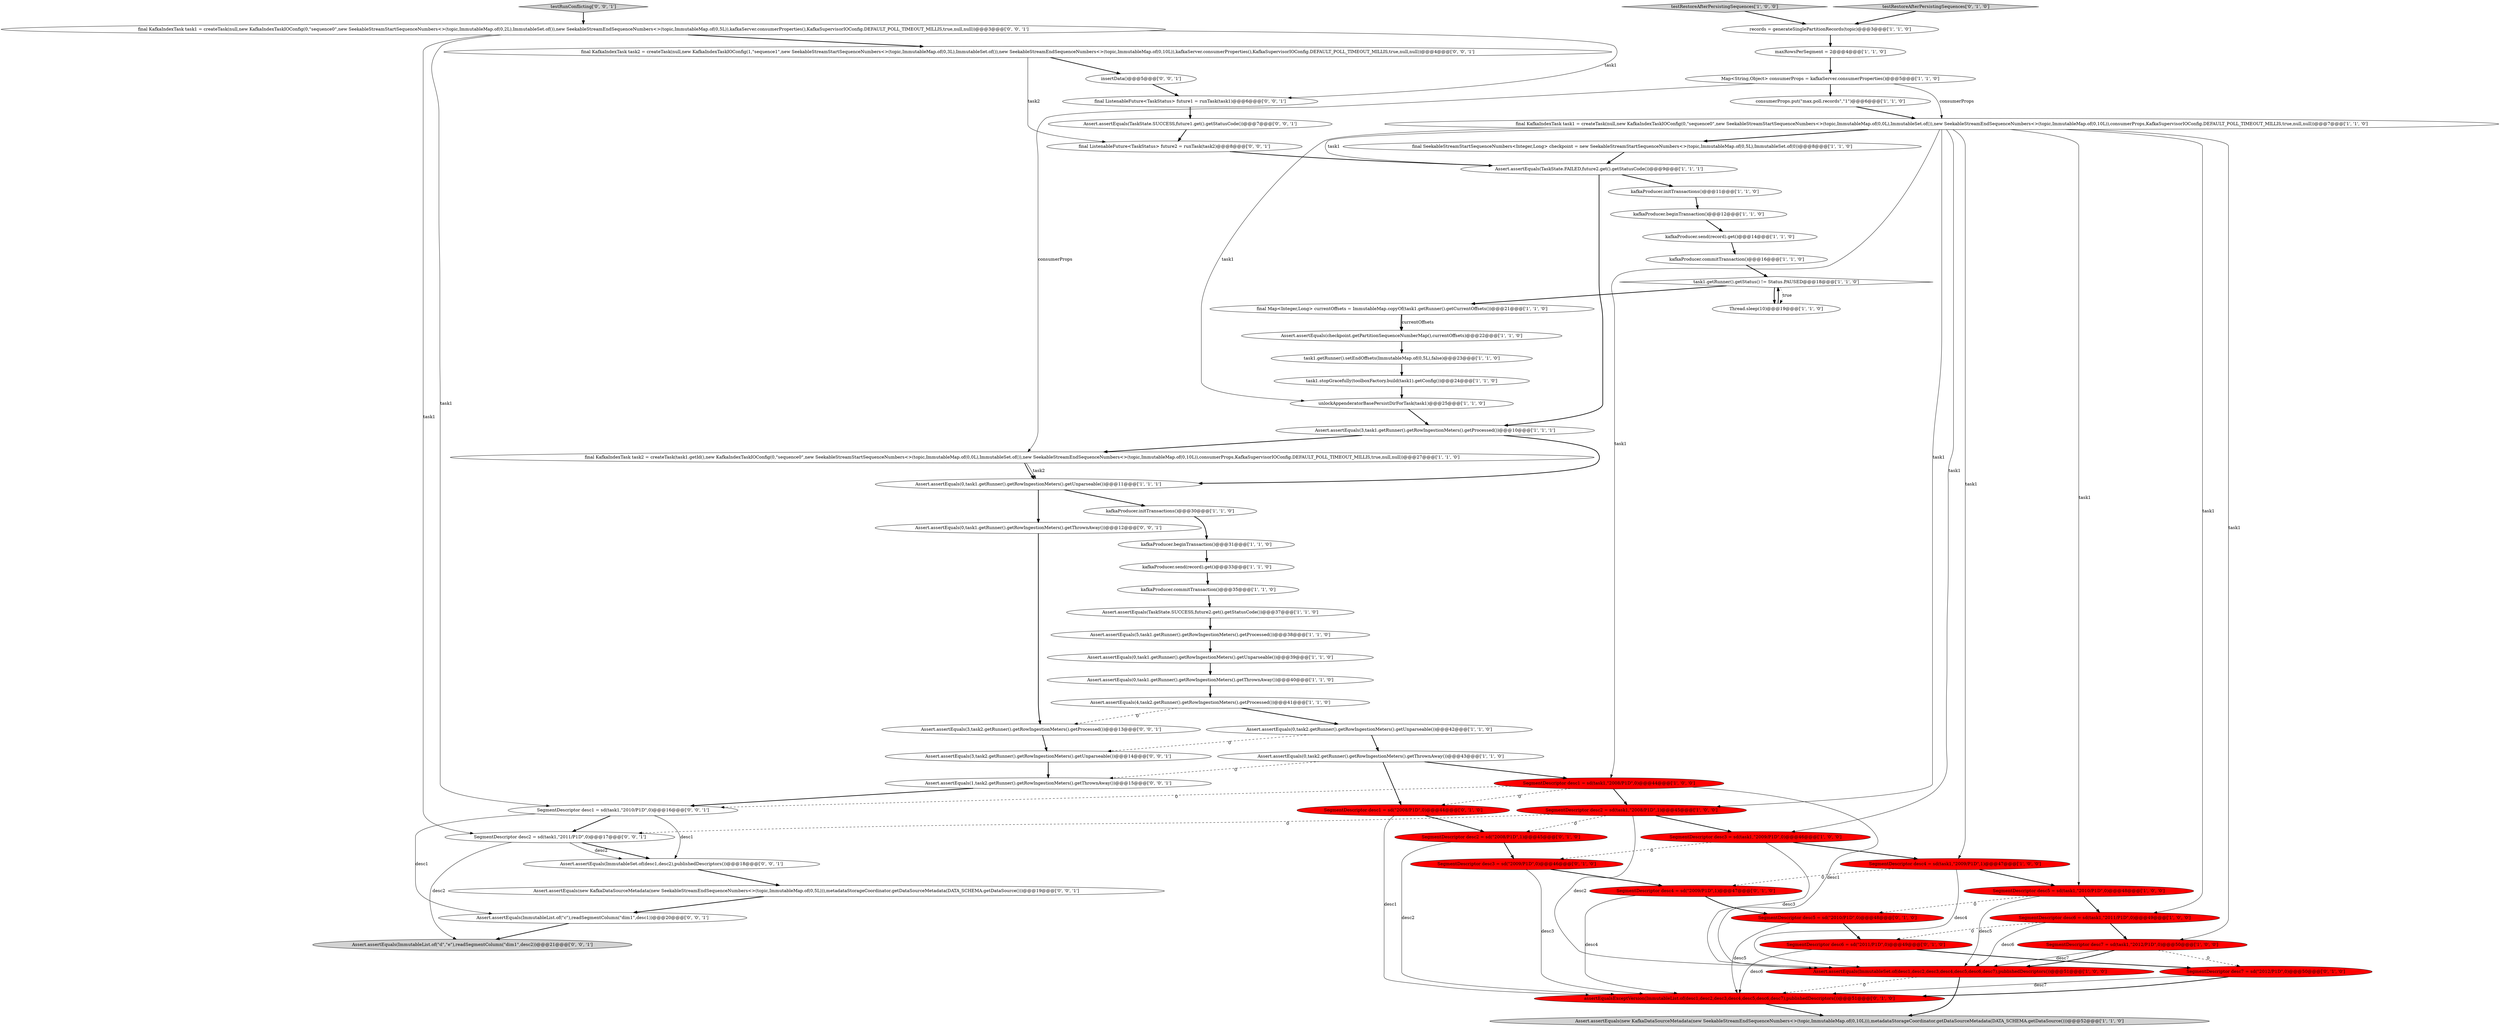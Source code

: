 digraph {
55 [style = filled, label = "Assert.assertEquals(TaskState.SUCCESS,future1.get().getStatusCode())@@@7@@@['0', '0', '1']", fillcolor = white, shape = ellipse image = "AAA0AAABBB3BBB"];
26 [style = filled, label = "SegmentDescriptor desc5 = sd(task1,\"2010/P1D\",0)@@@48@@@['1', '0', '0']", fillcolor = red, shape = ellipse image = "AAA1AAABBB1BBB"];
25 [style = filled, label = "kafkaProducer.send(record).get()@@@14@@@['1', '1', '0']", fillcolor = white, shape = ellipse image = "AAA0AAABBB1BBB"];
48 [style = filled, label = "SegmentDescriptor desc7 = sd(\"2012/P1D\",0)@@@50@@@['0', '1', '0']", fillcolor = red, shape = ellipse image = "AAA1AAABBB2BBB"];
57 [style = filled, label = "Assert.assertEquals(3,task2.getRunner().getRowIngestionMeters().getProcessed())@@@13@@@['0', '0', '1']", fillcolor = white, shape = ellipse image = "AAA0AAABBB3BBB"];
47 [style = filled, label = "SegmentDescriptor desc2 = sd(\"2008/P1D\",1)@@@45@@@['0', '1', '0']", fillcolor = red, shape = ellipse image = "AAA1AAABBB2BBB"];
17 [style = filled, label = "Assert.assertEquals(0,task1.getRunner().getRowIngestionMeters().getThrownAway())@@@40@@@['1', '1', '0']", fillcolor = white, shape = ellipse image = "AAA0AAABBB1BBB"];
11 [style = filled, label = "final Map<Integer,Long> currentOffsets = ImmutableMap.copyOf(task1.getRunner().getCurrentOffsets())@@@21@@@['1', '1', '0']", fillcolor = white, shape = ellipse image = "AAA0AAABBB1BBB"];
66 [style = filled, label = "testRunConflicting['0', '0', '1']", fillcolor = lightgray, shape = diamond image = "AAA0AAABBB3BBB"];
34 [style = filled, label = "Assert.assertEquals(ImmutableSet.of(desc1,desc2,desc3,desc4,desc5,desc6,desc7),publishedDescriptors())@@@51@@@['1', '0', '0']", fillcolor = red, shape = ellipse image = "AAA1AAABBB1BBB"];
38 [style = filled, label = "final KafkaIndexTask task2 = createTask(task1.getId(),new KafkaIndexTaskIOConfig(0,\"sequence0\",new SeekableStreamStartSequenceNumbers<>(topic,ImmutableMap.of(0,0L),ImmutableSet.of()),new SeekableStreamEndSequenceNumbers<>(topic,ImmutableMap.of(0,10L)),consumerProps,KafkaSupervisorIOConfig.DEFAULT_POLL_TIMEOUT_MILLIS,true,null,null))@@@27@@@['1', '1', '0']", fillcolor = white, shape = ellipse image = "AAA0AAABBB1BBB"];
0 [style = filled, label = "kafkaProducer.initTransactions()@@@11@@@['1', '1', '0']", fillcolor = white, shape = ellipse image = "AAA0AAABBB1BBB"];
24 [style = filled, label = "maxRowsPerSegment = 2@@@4@@@['1', '1', '0']", fillcolor = white, shape = ellipse image = "AAA0AAABBB1BBB"];
45 [style = filled, label = "SegmentDescriptor desc5 = sd(\"2010/P1D\",0)@@@48@@@['0', '1', '0']", fillcolor = red, shape = ellipse image = "AAA1AAABBB2BBB"];
9 [style = filled, label = "SegmentDescriptor desc4 = sd(task1,\"2009/P1D\",1)@@@47@@@['1', '0', '0']", fillcolor = red, shape = ellipse image = "AAA1AAABBB1BBB"];
60 [style = filled, label = "Assert.assertEquals(ImmutableList.of(\"d\",\"e\"),readSegmentColumn(\"dim1\",desc2))@@@21@@@['0', '0', '1']", fillcolor = lightgray, shape = ellipse image = "AAA0AAABBB3BBB"];
64 [style = filled, label = "final KafkaIndexTask task1 = createTask(null,new KafkaIndexTaskIOConfig(0,\"sequence0\",new SeekableStreamStartSequenceNumbers<>(topic,ImmutableMap.of(0,2L),ImmutableSet.of()),new SeekableStreamEndSequenceNumbers<>(topic,ImmutableMap.of(0,5L)),kafkaServer.consumerProperties(),KafkaSupervisorIOConfig.DEFAULT_POLL_TIMEOUT_MILLIS,true,null,null))@@@3@@@['0', '0', '1']", fillcolor = white, shape = ellipse image = "AAA0AAABBB3BBB"];
30 [style = filled, label = "SegmentDescriptor desc1 = sd(task1,\"2008/P1D\",0)@@@44@@@['1', '0', '0']", fillcolor = red, shape = ellipse image = "AAA1AAABBB1BBB"];
53 [style = filled, label = "Assert.assertEquals(0,task1.getRunner().getRowIngestionMeters().getThrownAway())@@@12@@@['0', '0', '1']", fillcolor = white, shape = ellipse image = "AAA0AAABBB3BBB"];
32 [style = filled, label = "SegmentDescriptor desc3 = sd(task1,\"2009/P1D\",0)@@@46@@@['1', '0', '0']", fillcolor = red, shape = ellipse image = "AAA1AAABBB1BBB"];
1 [style = filled, label = "kafkaProducer.send(record).get()@@@33@@@['1', '1', '0']", fillcolor = white, shape = ellipse image = "AAA0AAABBB1BBB"];
27 [style = filled, label = "records = generateSinglePartitionRecords(topic)@@@3@@@['1', '1', '0']", fillcolor = white, shape = ellipse image = "AAA0AAABBB1BBB"];
12 [style = filled, label = "Assert.assertEquals(checkpoint.getPartitionSequenceNumberMap(),currentOffsets)@@@22@@@['1', '1', '0']", fillcolor = white, shape = ellipse image = "AAA0AAABBB1BBB"];
31 [style = filled, label = "testRestoreAfterPersistingSequences['1', '0', '0']", fillcolor = lightgray, shape = diamond image = "AAA0AAABBB1BBB"];
43 [style = filled, label = "assertEqualsExceptVersion(ImmutableList.of(desc1,desc2,desc3,desc4,desc5,desc6,desc7),publishedDescriptors())@@@51@@@['0', '1', '0']", fillcolor = red, shape = ellipse image = "AAA1AAABBB2BBB"];
20 [style = filled, label = "Assert.assertEquals(TaskState.FAILED,future2.get().getStatusCode())@@@9@@@['1', '1', '1']", fillcolor = white, shape = ellipse image = "AAA0AAABBB1BBB"];
56 [style = filled, label = "Assert.assertEquals(new KafkaDataSourceMetadata(new SeekableStreamEndSequenceNumbers<>(topic,ImmutableMap.of(0,5L))),metadataStorageCoordinator.getDataSourceMetadata(DATA_SCHEMA.getDataSource()))@@@19@@@['0', '0', '1']", fillcolor = white, shape = ellipse image = "AAA0AAABBB3BBB"];
28 [style = filled, label = "unlockAppenderatorBasePersistDirForTask(task1)@@@25@@@['1', '1', '0']", fillcolor = white, shape = ellipse image = "AAA0AAABBB1BBB"];
39 [style = filled, label = "Assert.assertEquals(0,task2.getRunner().getRowIngestionMeters().getThrownAway())@@@43@@@['1', '1', '0']", fillcolor = white, shape = ellipse image = "AAA0AAABBB1BBB"];
59 [style = filled, label = "final ListenableFuture<TaskStatus> future2 = runTask(task2)@@@8@@@['0', '0', '1']", fillcolor = white, shape = ellipse image = "AAA0AAABBB3BBB"];
67 [style = filled, label = "final ListenableFuture<TaskStatus> future1 = runTask(task1)@@@6@@@['0', '0', '1']", fillcolor = white, shape = ellipse image = "AAA0AAABBB3BBB"];
41 [style = filled, label = "Assert.assertEquals(0,task1.getRunner().getRowIngestionMeters().getUnparseable())@@@11@@@['1', '1', '1']", fillcolor = white, shape = ellipse image = "AAA0AAABBB1BBB"];
10 [style = filled, label = "final SeekableStreamStartSequenceNumbers<Integer,Long> checkpoint = new SeekableStreamStartSequenceNumbers<>(topic,ImmutableMap.of(0,5L),ImmutableSet.of(0))@@@8@@@['1', '1', '0']", fillcolor = white, shape = ellipse image = "AAA0AAABBB1BBB"];
16 [style = filled, label = "Assert.assertEquals(TaskState.SUCCESS,future2.get().getStatusCode())@@@37@@@['1', '1', '0']", fillcolor = white, shape = ellipse image = "AAA0AAABBB1BBB"];
46 [style = filled, label = "SegmentDescriptor desc1 = sd(\"2008/P1D\",0)@@@44@@@['0', '1', '0']", fillcolor = red, shape = ellipse image = "AAA1AAABBB2BBB"];
54 [style = filled, label = "final KafkaIndexTask task2 = createTask(null,new KafkaIndexTaskIOConfig(1,\"sequence1\",new SeekableStreamStartSequenceNumbers<>(topic,ImmutableMap.of(0,3L),ImmutableSet.of()),new SeekableStreamEndSequenceNumbers<>(topic,ImmutableMap.of(0,10L)),kafkaServer.consumerProperties(),KafkaSupervisorIOConfig.DEFAULT_POLL_TIMEOUT_MILLIS,true,null,null))@@@4@@@['0', '0', '1']", fillcolor = white, shape = ellipse image = "AAA0AAABBB3BBB"];
13 [style = filled, label = "Assert.assertEquals(4,task2.getRunner().getRowIngestionMeters().getProcessed())@@@41@@@['1', '1', '0']", fillcolor = white, shape = ellipse image = "AAA0AAABBB1BBB"];
2 [style = filled, label = "kafkaProducer.initTransactions()@@@30@@@['1', '1', '0']", fillcolor = white, shape = ellipse image = "AAA0AAABBB1BBB"];
65 [style = filled, label = "Assert.assertEquals(1,task2.getRunner().getRowIngestionMeters().getThrownAway())@@@15@@@['0', '0', '1']", fillcolor = white, shape = ellipse image = "AAA0AAABBB3BBB"];
21 [style = filled, label = "task1.getRunner().setEndOffsets(ImmutableMap.of(0,5L),false)@@@23@@@['1', '1', '0']", fillcolor = white, shape = ellipse image = "AAA0AAABBB1BBB"];
40 [style = filled, label = "task1.stopGracefully(toolboxFactory.build(task1).getConfig())@@@24@@@['1', '1', '0']", fillcolor = white, shape = ellipse image = "AAA0AAABBB1BBB"];
3 [style = filled, label = "Assert.assertEquals(5,task1.getRunner().getRowIngestionMeters().getProcessed())@@@38@@@['1', '1', '0']", fillcolor = white, shape = ellipse image = "AAA0AAABBB1BBB"];
4 [style = filled, label = "kafkaProducer.commitTransaction()@@@35@@@['1', '1', '0']", fillcolor = white, shape = ellipse image = "AAA0AAABBB1BBB"];
37 [style = filled, label = "Map<String,Object> consumerProps = kafkaServer.consumerProperties()@@@5@@@['1', '1', '0']", fillcolor = white, shape = ellipse image = "AAA0AAABBB1BBB"];
62 [style = filled, label = "Assert.assertEquals(ImmutableSet.of(desc1,desc2),publishedDescriptors())@@@18@@@['0', '0', '1']", fillcolor = white, shape = ellipse image = "AAA0AAABBB3BBB"];
15 [style = filled, label = "kafkaProducer.beginTransaction()@@@31@@@['1', '1', '0']", fillcolor = white, shape = ellipse image = "AAA0AAABBB1BBB"];
44 [style = filled, label = "testRestoreAfterPersistingSequences['0', '1', '0']", fillcolor = lightgray, shape = diamond image = "AAA0AAABBB2BBB"];
63 [style = filled, label = "Assert.assertEquals(ImmutableList.of(\"c\"),readSegmentColumn(\"dim1\",desc1))@@@20@@@['0', '0', '1']", fillcolor = white, shape = ellipse image = "AAA0AAABBB3BBB"];
23 [style = filled, label = "SegmentDescriptor desc7 = sd(task1,\"2012/P1D\",0)@@@50@@@['1', '0', '0']", fillcolor = red, shape = ellipse image = "AAA1AAABBB1BBB"];
33 [style = filled, label = "SegmentDescriptor desc6 = sd(task1,\"2011/P1D\",0)@@@49@@@['1', '0', '0']", fillcolor = red, shape = ellipse image = "AAA1AAABBB1BBB"];
51 [style = filled, label = "SegmentDescriptor desc1 = sd(task1,\"2010/P1D\",0)@@@16@@@['0', '0', '1']", fillcolor = white, shape = ellipse image = "AAA0AAABBB3BBB"];
42 [style = filled, label = "SegmentDescriptor desc4 = sd(\"2009/P1D\",1)@@@47@@@['0', '1', '0']", fillcolor = red, shape = ellipse image = "AAA1AAABBB2BBB"];
5 [style = filled, label = "final KafkaIndexTask task1 = createTask(null,new KafkaIndexTaskIOConfig(0,\"sequence0\",new SeekableStreamStartSequenceNumbers<>(topic,ImmutableMap.of(0,0L),ImmutableSet.of()),new SeekableStreamEndSequenceNumbers<>(topic,ImmutableMap.of(0,10L)),consumerProps,KafkaSupervisorIOConfig.DEFAULT_POLL_TIMEOUT_MILLIS,true,null,null))@@@7@@@['1', '1', '0']", fillcolor = white, shape = ellipse image = "AAA0AAABBB1BBB"];
61 [style = filled, label = "insertData()@@@5@@@['0', '0', '1']", fillcolor = white, shape = ellipse image = "AAA0AAABBB3BBB"];
14 [style = filled, label = "SegmentDescriptor desc2 = sd(task1,\"2008/P1D\",1)@@@45@@@['1', '0', '0']", fillcolor = red, shape = ellipse image = "AAA1AAABBB1BBB"];
6 [style = filled, label = "kafkaProducer.commitTransaction()@@@16@@@['1', '1', '0']", fillcolor = white, shape = ellipse image = "AAA0AAABBB1BBB"];
36 [style = filled, label = "Thread.sleep(10)@@@19@@@['1', '1', '0']", fillcolor = white, shape = ellipse image = "AAA0AAABBB1BBB"];
58 [style = filled, label = "SegmentDescriptor desc2 = sd(task1,\"2011/P1D\",0)@@@17@@@['0', '0', '1']", fillcolor = white, shape = ellipse image = "AAA0AAABBB3BBB"];
50 [style = filled, label = "SegmentDescriptor desc3 = sd(\"2009/P1D\",0)@@@46@@@['0', '1', '0']", fillcolor = red, shape = ellipse image = "AAA1AAABBB2BBB"];
7 [style = filled, label = "Assert.assertEquals(new KafkaDataSourceMetadata(new SeekableStreamEndSequenceNumbers<>(topic,ImmutableMap.of(0,10L))),metadataStorageCoordinator.getDataSourceMetadata(DATA_SCHEMA.getDataSource()))@@@52@@@['1', '1', '0']", fillcolor = lightgray, shape = ellipse image = "AAA0AAABBB1BBB"];
8 [style = filled, label = "Assert.assertEquals(0,task1.getRunner().getRowIngestionMeters().getUnparseable())@@@39@@@['1', '1', '0']", fillcolor = white, shape = ellipse image = "AAA0AAABBB1BBB"];
22 [style = filled, label = "Assert.assertEquals(0,task2.getRunner().getRowIngestionMeters().getUnparseable())@@@42@@@['1', '1', '0']", fillcolor = white, shape = ellipse image = "AAA0AAABBB1BBB"];
29 [style = filled, label = "Assert.assertEquals(3,task1.getRunner().getRowIngestionMeters().getProcessed())@@@10@@@['1', '1', '1']", fillcolor = white, shape = ellipse image = "AAA0AAABBB1BBB"];
35 [style = filled, label = "task1.getRunner().getStatus() != Status.PAUSED@@@18@@@['1', '1', '0']", fillcolor = white, shape = diamond image = "AAA0AAABBB1BBB"];
52 [style = filled, label = "Assert.assertEquals(3,task2.getRunner().getRowIngestionMeters().getUnparseable())@@@14@@@['0', '0', '1']", fillcolor = white, shape = ellipse image = "AAA0AAABBB3BBB"];
18 [style = filled, label = "consumerProps.put(\"max.poll.records\",\"1\")@@@6@@@['1', '1', '0']", fillcolor = white, shape = ellipse image = "AAA0AAABBB1BBB"];
49 [style = filled, label = "SegmentDescriptor desc6 = sd(\"2011/P1D\",0)@@@49@@@['0', '1', '0']", fillcolor = red, shape = ellipse image = "AAA1AAABBB2BBB"];
19 [style = filled, label = "kafkaProducer.beginTransaction()@@@12@@@['1', '1', '0']", fillcolor = white, shape = ellipse image = "AAA0AAABBB1BBB"];
50->43 [style = solid, label="desc3"];
33->34 [style = solid, label="desc6"];
6->35 [style = bold, label=""];
42->45 [style = bold, label=""];
23->48 [style = dashed, label="0"];
20->0 [style = bold, label=""];
49->48 [style = bold, label=""];
38->41 [style = bold, label=""];
25->6 [style = bold, label=""];
22->52 [style = dashed, label="0"];
33->49 [style = dashed, label="0"];
5->20 [style = solid, label="task1"];
38->41 [style = solid, label="task2"];
23->34 [style = solid, label="desc7"];
65->51 [style = bold, label=""];
9->26 [style = bold, label=""];
64->67 [style = solid, label="task1"];
5->14 [style = solid, label="task1"];
58->62 [style = bold, label=""];
48->43 [style = bold, label=""];
5->33 [style = solid, label="task1"];
14->58 [style = dashed, label="0"];
66->64 [style = bold, label=""];
2->15 [style = bold, label=""];
46->43 [style = solid, label="desc1"];
30->14 [style = bold, label=""];
30->51 [style = dashed, label="0"];
13->22 [style = bold, label=""];
48->43 [style = solid, label="desc7"];
47->43 [style = solid, label="desc2"];
34->43 [style = dashed, label="0"];
4->16 [style = bold, label=""];
62->56 [style = bold, label=""];
16->3 [style = bold, label=""];
5->10 [style = bold, label=""];
9->34 [style = solid, label="desc4"];
1->4 [style = bold, label=""];
64->58 [style = solid, label="task1"];
5->30 [style = solid, label="task1"];
55->59 [style = bold, label=""];
26->45 [style = dashed, label="0"];
0->19 [style = bold, label=""];
12->21 [style = bold, label=""];
30->46 [style = dashed, label="0"];
14->47 [style = dashed, label="0"];
52->65 [style = bold, label=""];
26->34 [style = solid, label="desc5"];
51->63 [style = solid, label="desc1"];
49->43 [style = solid, label="desc6"];
11->12 [style = bold, label=""];
5->9 [style = solid, label="task1"];
51->58 [style = bold, label=""];
41->2 [style = bold, label=""];
19->25 [style = bold, label=""];
42->43 [style = solid, label="desc4"];
33->23 [style = bold, label=""];
41->53 [style = bold, label=""];
8->17 [style = bold, label=""];
37->5 [style = solid, label="consumerProps"];
31->27 [style = bold, label=""];
14->34 [style = solid, label="desc2"];
13->57 [style = dashed, label="0"];
29->38 [style = bold, label=""];
36->35 [style = bold, label=""];
54->61 [style = bold, label=""];
59->20 [style = bold, label=""];
5->32 [style = solid, label="task1"];
28->29 [style = bold, label=""];
39->46 [style = bold, label=""];
9->42 [style = dashed, label="0"];
30->34 [style = solid, label="desc1"];
47->50 [style = bold, label=""];
51->62 [style = solid, label="desc1"];
43->7 [style = bold, label=""];
37->38 [style = solid, label="consumerProps"];
32->9 [style = bold, label=""];
45->43 [style = solid, label="desc5"];
63->60 [style = bold, label=""];
50->42 [style = bold, label=""];
11->12 [style = solid, label="currentOffsets"];
3->8 [style = bold, label=""];
32->50 [style = dashed, label="0"];
22->39 [style = bold, label=""];
27->24 [style = bold, label=""];
17->13 [style = bold, label=""];
5->26 [style = solid, label="task1"];
58->62 [style = solid, label="desc2"];
56->63 [style = bold, label=""];
14->32 [style = bold, label=""];
61->67 [style = bold, label=""];
15->1 [style = bold, label=""];
10->20 [style = bold, label=""];
20->29 [style = bold, label=""];
53->57 [style = bold, label=""];
45->49 [style = bold, label=""];
29->41 [style = bold, label=""];
35->36 [style = dotted, label="true"];
34->7 [style = bold, label=""];
32->34 [style = solid, label="desc3"];
40->28 [style = bold, label=""];
64->54 [style = bold, label=""];
46->47 [style = bold, label=""];
54->59 [style = solid, label="task2"];
5->23 [style = solid, label="task1"];
39->30 [style = bold, label=""];
57->52 [style = bold, label=""];
39->65 [style = dashed, label="0"];
67->55 [style = bold, label=""];
58->60 [style = solid, label="desc2"];
64->51 [style = solid, label="task1"];
5->28 [style = solid, label="task1"];
18->5 [style = bold, label=""];
24->37 [style = bold, label=""];
37->18 [style = bold, label=""];
23->34 [style = bold, label=""];
21->40 [style = bold, label=""];
35->36 [style = bold, label=""];
44->27 [style = bold, label=""];
26->33 [style = bold, label=""];
35->11 [style = bold, label=""];
}
